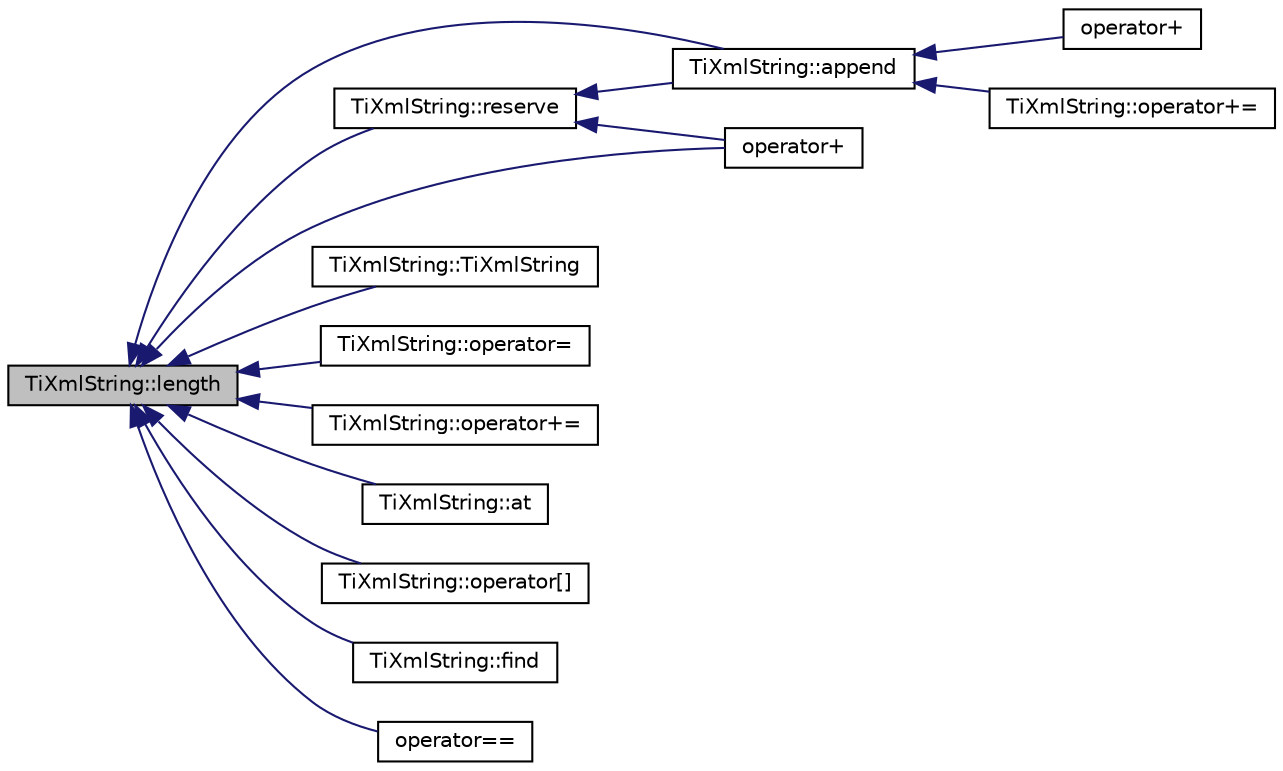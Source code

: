 digraph "TiXmlString::length"
{
  edge [fontname="Helvetica",fontsize="10",labelfontname="Helvetica",labelfontsize="10"];
  node [fontname="Helvetica",fontsize="10",shape=record];
  rankdir="LR";
  Node1 [label="TiXmlString::length",height=0.2,width=0.4,color="black", fillcolor="grey75", style="filled" fontcolor="black"];
  Node1 -> Node2 [dir="back",color="midnightblue",fontsize="10",style="solid",fontname="Helvetica"];
  Node2 [label="TiXmlString::reserve",height=0.2,width=0.4,color="black", fillcolor="white", style="filled",URL="$class_ti_xml_string.html#a88ecf9f0f00cb5c67b6b637958d7049c"];
  Node2 -> Node3 [dir="back",color="midnightblue",fontsize="10",style="solid",fontname="Helvetica"];
  Node3 [label="TiXmlString::append",height=0.2,width=0.4,color="black", fillcolor="white", style="filled",URL="$class_ti_xml_string.html#ad44b21700d2ec24a511367b222b643fb"];
  Node3 -> Node4 [dir="back",color="midnightblue",fontsize="10",style="solid",fontname="Helvetica"];
  Node4 [label="operator+",height=0.2,width=0.4,color="black", fillcolor="white", style="filled",URL="$tinystr_8h.html#ab77ef9617d62643b24e52118db159b7b"];
  Node3 -> Node5 [dir="back",color="midnightblue",fontsize="10",style="solid",fontname="Helvetica"];
  Node5 [label="TiXmlString::operator+=",height=0.2,width=0.4,color="black", fillcolor="white", style="filled",URL="$class_ti_xml_string.html#ab56336ac2aa2a08d24a71eb9a2b502a5"];
  Node2 -> Node6 [dir="back",color="midnightblue",fontsize="10",style="solid",fontname="Helvetica"];
  Node6 [label="operator+",height=0.2,width=0.4,color="black", fillcolor="white", style="filled",URL="$tinystr_8h.html#a6ee35bce93b3aaf8a2353471c0dd2d58"];
  Node1 -> Node3 [dir="back",color="midnightblue",fontsize="10",style="solid",fontname="Helvetica"];
  Node1 -> Node6 [dir="back",color="midnightblue",fontsize="10",style="solid",fontname="Helvetica"];
  Node1 -> Node7 [dir="back",color="midnightblue",fontsize="10",style="solid",fontname="Helvetica"];
  Node7 [label="TiXmlString::TiXmlString",height=0.2,width=0.4,color="black", fillcolor="white", style="filled",URL="$class_ti_xml_string.html#ac80fe17693a438c9ab2591664743fcb6"];
  Node1 -> Node8 [dir="back",color="midnightblue",fontsize="10",style="solid",fontname="Helvetica"];
  Node8 [label="TiXmlString::operator=",height=0.2,width=0.4,color="black", fillcolor="white", style="filled",URL="$class_ti_xml_string.html#ab1f1f5d3eceaa0f22d0a7e6055ea81b0"];
  Node1 -> Node9 [dir="back",color="midnightblue",fontsize="10",style="solid",fontname="Helvetica"];
  Node9 [label="TiXmlString::operator+=",height=0.2,width=0.4,color="black", fillcolor="white", style="filled",URL="$class_ti_xml_string.html#afdcae5ea2b4d9e194dc21226b817f417"];
  Node1 -> Node10 [dir="back",color="midnightblue",fontsize="10",style="solid",fontname="Helvetica"];
  Node10 [label="TiXmlString::at",height=0.2,width=0.4,color="black", fillcolor="white", style="filled",URL="$class_ti_xml_string.html#a6763093267bbdecbf03f8840bc349877"];
  Node1 -> Node11 [dir="back",color="midnightblue",fontsize="10",style="solid",fontname="Helvetica"];
  Node11 [label="TiXmlString::operator[]",height=0.2,width=0.4,color="black", fillcolor="white", style="filled",URL="$class_ti_xml_string.html#ae8cdc1d46c538536b786f7ae03c0c1d9"];
  Node1 -> Node12 [dir="back",color="midnightblue",fontsize="10",style="solid",fontname="Helvetica"];
  Node12 [label="TiXmlString::find",height=0.2,width=0.4,color="black", fillcolor="white", style="filled",URL="$class_ti_xml_string.html#a5f2a6fd565751410b392f249a9786db4"];
  Node1 -> Node13 [dir="back",color="midnightblue",fontsize="10",style="solid",fontname="Helvetica"];
  Node13 [label="operator==",height=0.2,width=0.4,color="black", fillcolor="white", style="filled",URL="$tinystr_8h.html#ab43569e63f57a29dbc7deebfee90f98e"];
}
